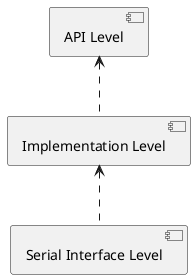 @startuml
skinparam linetype ortho

component [API Level] as api_level
component [Implementation Level] as impl_level
component [Serial Interface Level] as serial_level

api_level <.. impl_level
impl_level <.. serial_level

@enduml
